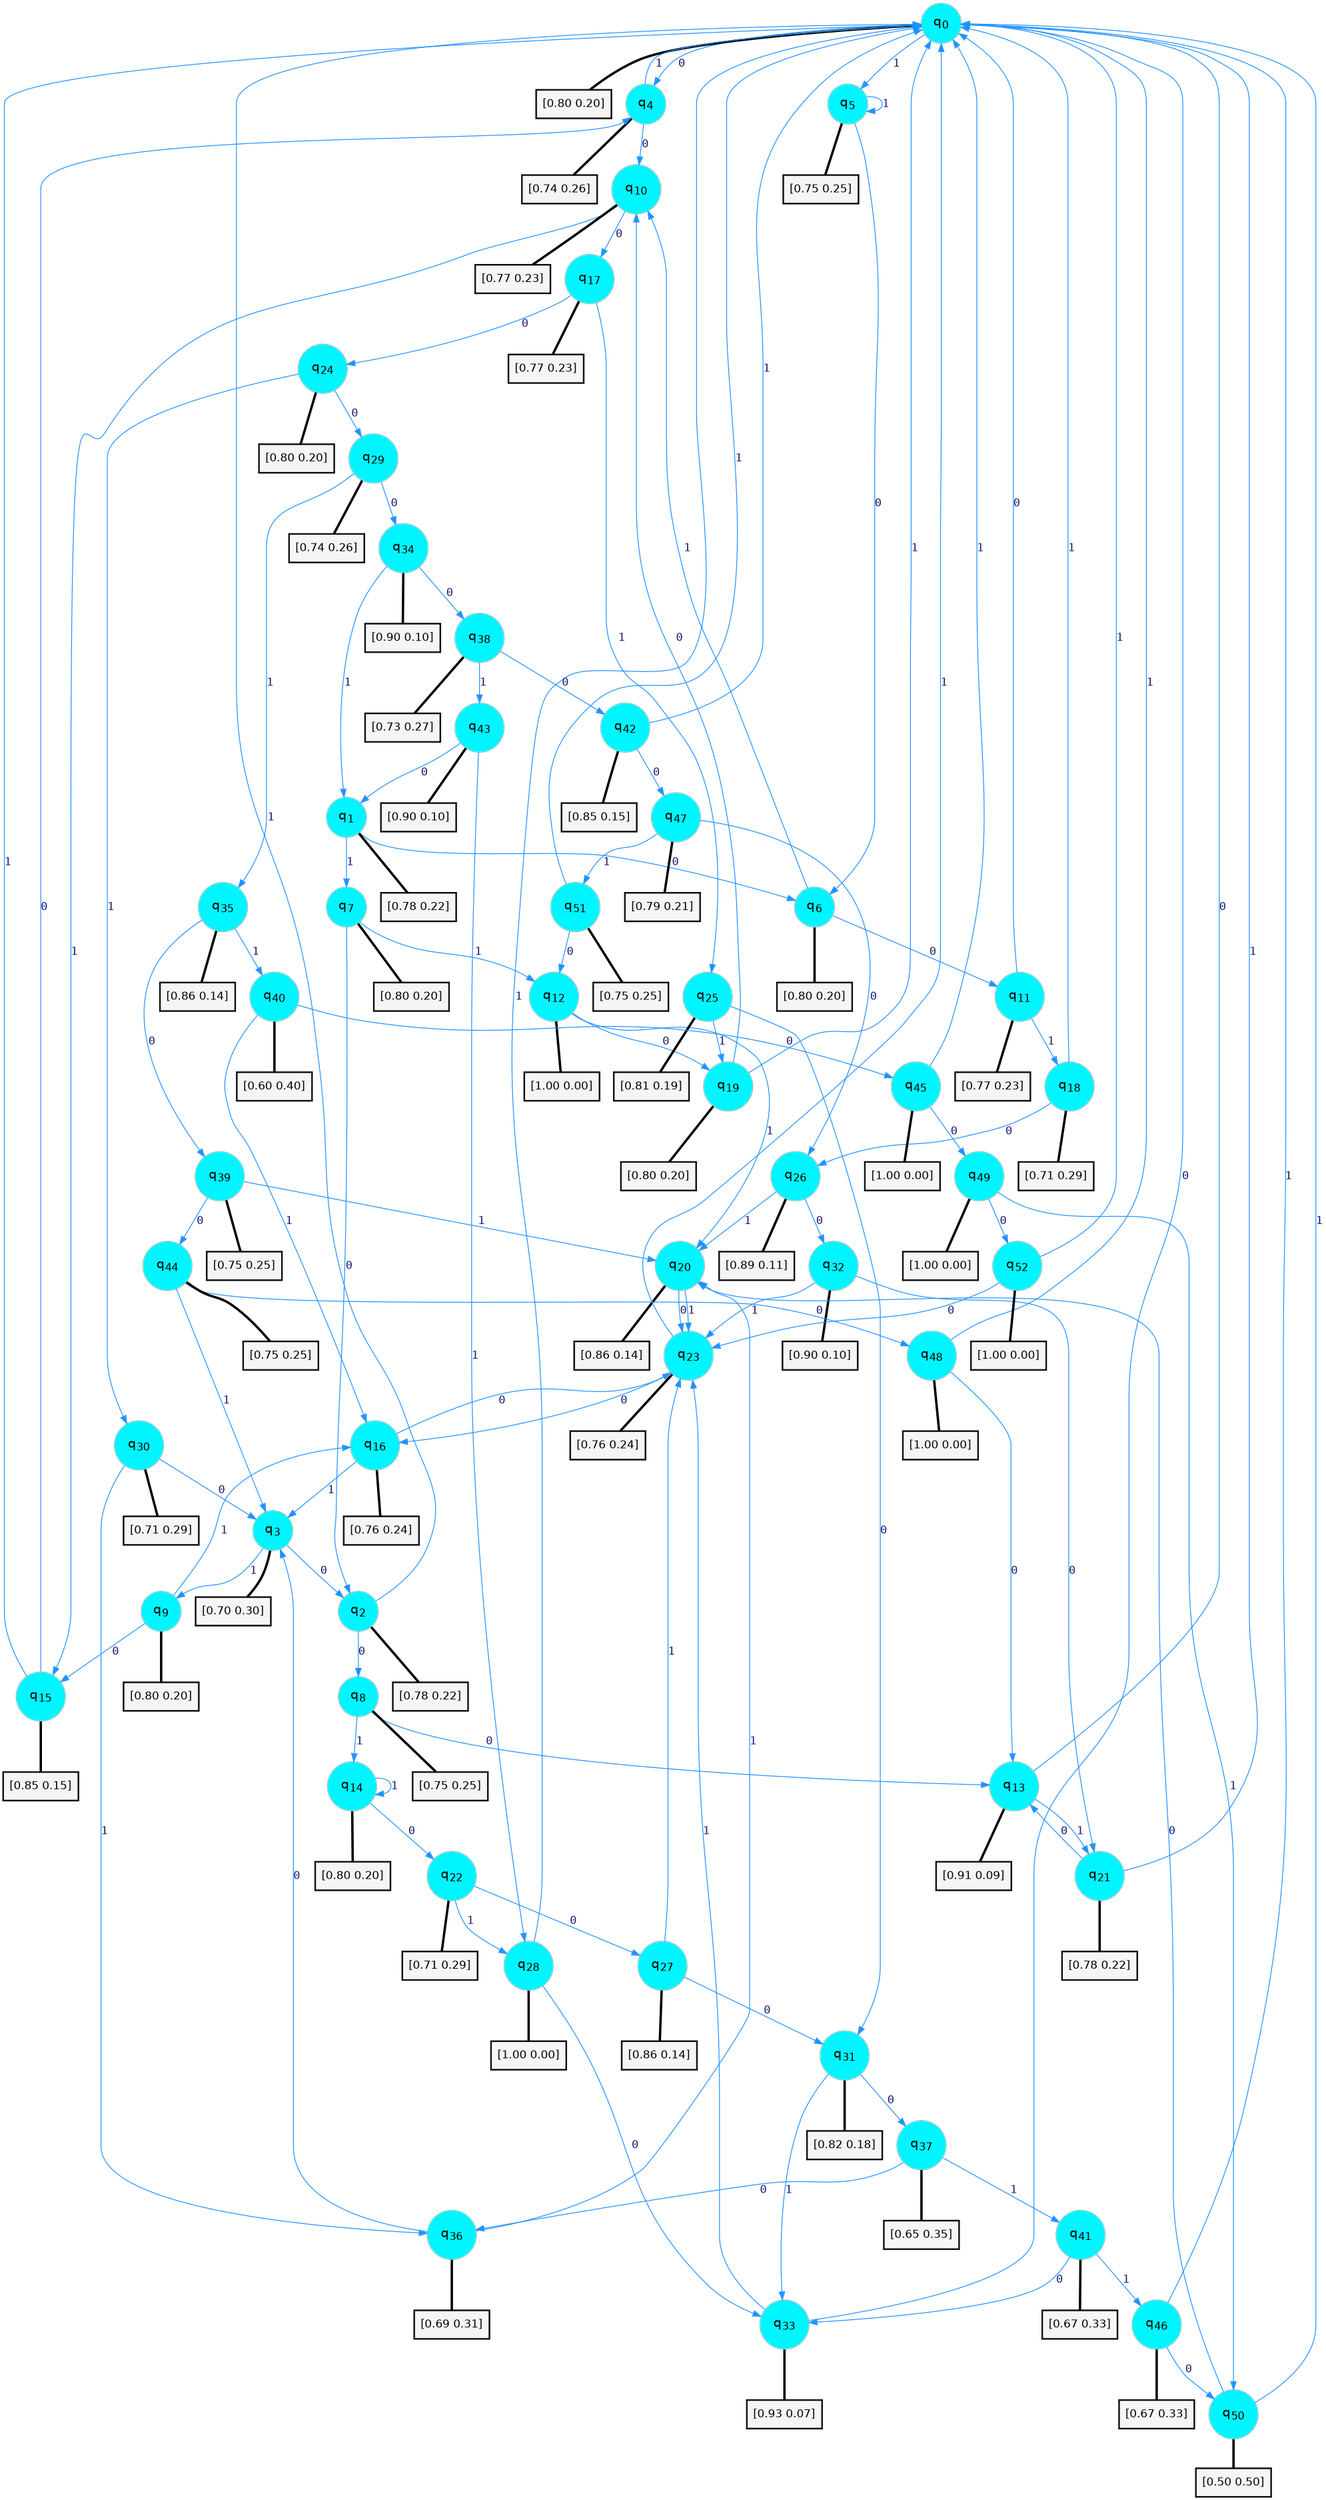 digraph G {
graph [
bgcolor=transparent, dpi=300, rankdir=TD, size="40,25"];
node [
color=gray, fillcolor=turquoise1, fontcolor=black, fontname=Helvetica, fontsize=16, fontweight=bold, shape=circle, style=filled];
edge [
arrowsize=1, color=dodgerblue1, fontcolor=midnightblue, fontname=courier, fontweight=bold, penwidth=1, style=solid, weight=20];
0[label=<q<SUB>0</SUB>>];
1[label=<q<SUB>1</SUB>>];
2[label=<q<SUB>2</SUB>>];
3[label=<q<SUB>3</SUB>>];
4[label=<q<SUB>4</SUB>>];
5[label=<q<SUB>5</SUB>>];
6[label=<q<SUB>6</SUB>>];
7[label=<q<SUB>7</SUB>>];
8[label=<q<SUB>8</SUB>>];
9[label=<q<SUB>9</SUB>>];
10[label=<q<SUB>10</SUB>>];
11[label=<q<SUB>11</SUB>>];
12[label=<q<SUB>12</SUB>>];
13[label=<q<SUB>13</SUB>>];
14[label=<q<SUB>14</SUB>>];
15[label=<q<SUB>15</SUB>>];
16[label=<q<SUB>16</SUB>>];
17[label=<q<SUB>17</SUB>>];
18[label=<q<SUB>18</SUB>>];
19[label=<q<SUB>19</SUB>>];
20[label=<q<SUB>20</SUB>>];
21[label=<q<SUB>21</SUB>>];
22[label=<q<SUB>22</SUB>>];
23[label=<q<SUB>23</SUB>>];
24[label=<q<SUB>24</SUB>>];
25[label=<q<SUB>25</SUB>>];
26[label=<q<SUB>26</SUB>>];
27[label=<q<SUB>27</SUB>>];
28[label=<q<SUB>28</SUB>>];
29[label=<q<SUB>29</SUB>>];
30[label=<q<SUB>30</SUB>>];
31[label=<q<SUB>31</SUB>>];
32[label=<q<SUB>32</SUB>>];
33[label=<q<SUB>33</SUB>>];
34[label=<q<SUB>34</SUB>>];
35[label=<q<SUB>35</SUB>>];
36[label=<q<SUB>36</SUB>>];
37[label=<q<SUB>37</SUB>>];
38[label=<q<SUB>38</SUB>>];
39[label=<q<SUB>39</SUB>>];
40[label=<q<SUB>40</SUB>>];
41[label=<q<SUB>41</SUB>>];
42[label=<q<SUB>42</SUB>>];
43[label=<q<SUB>43</SUB>>];
44[label=<q<SUB>44</SUB>>];
45[label=<q<SUB>45</SUB>>];
46[label=<q<SUB>46</SUB>>];
47[label=<q<SUB>47</SUB>>];
48[label=<q<SUB>48</SUB>>];
49[label=<q<SUB>49</SUB>>];
50[label=<q<SUB>50</SUB>>];
51[label=<q<SUB>51</SUB>>];
52[label=<q<SUB>52</SUB>>];
53[label="[0.80 0.20]", shape=box,fontcolor=black, fontname=Helvetica, fontsize=14, penwidth=2, fillcolor=whitesmoke,color=black];
54[label="[0.78 0.22]", shape=box,fontcolor=black, fontname=Helvetica, fontsize=14, penwidth=2, fillcolor=whitesmoke,color=black];
55[label="[0.78 0.22]", shape=box,fontcolor=black, fontname=Helvetica, fontsize=14, penwidth=2, fillcolor=whitesmoke,color=black];
56[label="[0.70 0.30]", shape=box,fontcolor=black, fontname=Helvetica, fontsize=14, penwidth=2, fillcolor=whitesmoke,color=black];
57[label="[0.74 0.26]", shape=box,fontcolor=black, fontname=Helvetica, fontsize=14, penwidth=2, fillcolor=whitesmoke,color=black];
58[label="[0.75 0.25]", shape=box,fontcolor=black, fontname=Helvetica, fontsize=14, penwidth=2, fillcolor=whitesmoke,color=black];
59[label="[0.80 0.20]", shape=box,fontcolor=black, fontname=Helvetica, fontsize=14, penwidth=2, fillcolor=whitesmoke,color=black];
60[label="[0.80 0.20]", shape=box,fontcolor=black, fontname=Helvetica, fontsize=14, penwidth=2, fillcolor=whitesmoke,color=black];
61[label="[0.75 0.25]", shape=box,fontcolor=black, fontname=Helvetica, fontsize=14, penwidth=2, fillcolor=whitesmoke,color=black];
62[label="[0.80 0.20]", shape=box,fontcolor=black, fontname=Helvetica, fontsize=14, penwidth=2, fillcolor=whitesmoke,color=black];
63[label="[0.77 0.23]", shape=box,fontcolor=black, fontname=Helvetica, fontsize=14, penwidth=2, fillcolor=whitesmoke,color=black];
64[label="[0.77 0.23]", shape=box,fontcolor=black, fontname=Helvetica, fontsize=14, penwidth=2, fillcolor=whitesmoke,color=black];
65[label="[1.00 0.00]", shape=box,fontcolor=black, fontname=Helvetica, fontsize=14, penwidth=2, fillcolor=whitesmoke,color=black];
66[label="[0.91 0.09]", shape=box,fontcolor=black, fontname=Helvetica, fontsize=14, penwidth=2, fillcolor=whitesmoke,color=black];
67[label="[0.80 0.20]", shape=box,fontcolor=black, fontname=Helvetica, fontsize=14, penwidth=2, fillcolor=whitesmoke,color=black];
68[label="[0.85 0.15]", shape=box,fontcolor=black, fontname=Helvetica, fontsize=14, penwidth=2, fillcolor=whitesmoke,color=black];
69[label="[0.76 0.24]", shape=box,fontcolor=black, fontname=Helvetica, fontsize=14, penwidth=2, fillcolor=whitesmoke,color=black];
70[label="[0.77 0.23]", shape=box,fontcolor=black, fontname=Helvetica, fontsize=14, penwidth=2, fillcolor=whitesmoke,color=black];
71[label="[0.71 0.29]", shape=box,fontcolor=black, fontname=Helvetica, fontsize=14, penwidth=2, fillcolor=whitesmoke,color=black];
72[label="[0.80 0.20]", shape=box,fontcolor=black, fontname=Helvetica, fontsize=14, penwidth=2, fillcolor=whitesmoke,color=black];
73[label="[0.86 0.14]", shape=box,fontcolor=black, fontname=Helvetica, fontsize=14, penwidth=2, fillcolor=whitesmoke,color=black];
74[label="[0.78 0.22]", shape=box,fontcolor=black, fontname=Helvetica, fontsize=14, penwidth=2, fillcolor=whitesmoke,color=black];
75[label="[0.71 0.29]", shape=box,fontcolor=black, fontname=Helvetica, fontsize=14, penwidth=2, fillcolor=whitesmoke,color=black];
76[label="[0.76 0.24]", shape=box,fontcolor=black, fontname=Helvetica, fontsize=14, penwidth=2, fillcolor=whitesmoke,color=black];
77[label="[0.80 0.20]", shape=box,fontcolor=black, fontname=Helvetica, fontsize=14, penwidth=2, fillcolor=whitesmoke,color=black];
78[label="[0.81 0.19]", shape=box,fontcolor=black, fontname=Helvetica, fontsize=14, penwidth=2, fillcolor=whitesmoke,color=black];
79[label="[0.89 0.11]", shape=box,fontcolor=black, fontname=Helvetica, fontsize=14, penwidth=2, fillcolor=whitesmoke,color=black];
80[label="[0.86 0.14]", shape=box,fontcolor=black, fontname=Helvetica, fontsize=14, penwidth=2, fillcolor=whitesmoke,color=black];
81[label="[1.00 0.00]", shape=box,fontcolor=black, fontname=Helvetica, fontsize=14, penwidth=2, fillcolor=whitesmoke,color=black];
82[label="[0.74 0.26]", shape=box,fontcolor=black, fontname=Helvetica, fontsize=14, penwidth=2, fillcolor=whitesmoke,color=black];
83[label="[0.71 0.29]", shape=box,fontcolor=black, fontname=Helvetica, fontsize=14, penwidth=2, fillcolor=whitesmoke,color=black];
84[label="[0.82 0.18]", shape=box,fontcolor=black, fontname=Helvetica, fontsize=14, penwidth=2, fillcolor=whitesmoke,color=black];
85[label="[0.90 0.10]", shape=box,fontcolor=black, fontname=Helvetica, fontsize=14, penwidth=2, fillcolor=whitesmoke,color=black];
86[label="[0.93 0.07]", shape=box,fontcolor=black, fontname=Helvetica, fontsize=14, penwidth=2, fillcolor=whitesmoke,color=black];
87[label="[0.90 0.10]", shape=box,fontcolor=black, fontname=Helvetica, fontsize=14, penwidth=2, fillcolor=whitesmoke,color=black];
88[label="[0.86 0.14]", shape=box,fontcolor=black, fontname=Helvetica, fontsize=14, penwidth=2, fillcolor=whitesmoke,color=black];
89[label="[0.69 0.31]", shape=box,fontcolor=black, fontname=Helvetica, fontsize=14, penwidth=2, fillcolor=whitesmoke,color=black];
90[label="[0.65 0.35]", shape=box,fontcolor=black, fontname=Helvetica, fontsize=14, penwidth=2, fillcolor=whitesmoke,color=black];
91[label="[0.73 0.27]", shape=box,fontcolor=black, fontname=Helvetica, fontsize=14, penwidth=2, fillcolor=whitesmoke,color=black];
92[label="[0.75 0.25]", shape=box,fontcolor=black, fontname=Helvetica, fontsize=14, penwidth=2, fillcolor=whitesmoke,color=black];
93[label="[0.60 0.40]", shape=box,fontcolor=black, fontname=Helvetica, fontsize=14, penwidth=2, fillcolor=whitesmoke,color=black];
94[label="[0.67 0.33]", shape=box,fontcolor=black, fontname=Helvetica, fontsize=14, penwidth=2, fillcolor=whitesmoke,color=black];
95[label="[0.85 0.15]", shape=box,fontcolor=black, fontname=Helvetica, fontsize=14, penwidth=2, fillcolor=whitesmoke,color=black];
96[label="[0.90 0.10]", shape=box,fontcolor=black, fontname=Helvetica, fontsize=14, penwidth=2, fillcolor=whitesmoke,color=black];
97[label="[0.75 0.25]", shape=box,fontcolor=black, fontname=Helvetica, fontsize=14, penwidth=2, fillcolor=whitesmoke,color=black];
98[label="[1.00 0.00]", shape=box,fontcolor=black, fontname=Helvetica, fontsize=14, penwidth=2, fillcolor=whitesmoke,color=black];
99[label="[0.67 0.33]", shape=box,fontcolor=black, fontname=Helvetica, fontsize=14, penwidth=2, fillcolor=whitesmoke,color=black];
100[label="[0.79 0.21]", shape=box,fontcolor=black, fontname=Helvetica, fontsize=14, penwidth=2, fillcolor=whitesmoke,color=black];
101[label="[1.00 0.00]", shape=box,fontcolor=black, fontname=Helvetica, fontsize=14, penwidth=2, fillcolor=whitesmoke,color=black];
102[label="[1.00 0.00]", shape=box,fontcolor=black, fontname=Helvetica, fontsize=14, penwidth=2, fillcolor=whitesmoke,color=black];
103[label="[0.50 0.50]", shape=box,fontcolor=black, fontname=Helvetica, fontsize=14, penwidth=2, fillcolor=whitesmoke,color=black];
104[label="[0.75 0.25]", shape=box,fontcolor=black, fontname=Helvetica, fontsize=14, penwidth=2, fillcolor=whitesmoke,color=black];
105[label="[1.00 0.00]", shape=box,fontcolor=black, fontname=Helvetica, fontsize=14, penwidth=2, fillcolor=whitesmoke,color=black];
0->4 [label=0];
0->5 [label=1];
0->53 [arrowhead=none, penwidth=3,color=black];
1->6 [label=0];
1->7 [label=1];
1->54 [arrowhead=none, penwidth=3,color=black];
2->8 [label=0];
2->0 [label=1];
2->55 [arrowhead=none, penwidth=3,color=black];
3->2 [label=0];
3->9 [label=1];
3->56 [arrowhead=none, penwidth=3,color=black];
4->10 [label=0];
4->0 [label=1];
4->57 [arrowhead=none, penwidth=3,color=black];
5->6 [label=0];
5->5 [label=1];
5->58 [arrowhead=none, penwidth=3,color=black];
6->11 [label=0];
6->10 [label=1];
6->59 [arrowhead=none, penwidth=3,color=black];
7->2 [label=0];
7->12 [label=1];
7->60 [arrowhead=none, penwidth=3,color=black];
8->13 [label=0];
8->14 [label=1];
8->61 [arrowhead=none, penwidth=3,color=black];
9->15 [label=0];
9->16 [label=1];
9->62 [arrowhead=none, penwidth=3,color=black];
10->17 [label=0];
10->15 [label=1];
10->63 [arrowhead=none, penwidth=3,color=black];
11->0 [label=0];
11->18 [label=1];
11->64 [arrowhead=none, penwidth=3,color=black];
12->19 [label=0];
12->20 [label=1];
12->65 [arrowhead=none, penwidth=3,color=black];
13->0 [label=0];
13->21 [label=1];
13->66 [arrowhead=none, penwidth=3,color=black];
14->22 [label=0];
14->14 [label=1];
14->67 [arrowhead=none, penwidth=3,color=black];
15->4 [label=0];
15->0 [label=1];
15->68 [arrowhead=none, penwidth=3,color=black];
16->23 [label=0];
16->3 [label=1];
16->69 [arrowhead=none, penwidth=3,color=black];
17->24 [label=0];
17->25 [label=1];
17->70 [arrowhead=none, penwidth=3,color=black];
18->26 [label=0];
18->0 [label=1];
18->71 [arrowhead=none, penwidth=3,color=black];
19->10 [label=0];
19->0 [label=1];
19->72 [arrowhead=none, penwidth=3,color=black];
20->23 [label=0];
20->23 [label=1];
20->73 [arrowhead=none, penwidth=3,color=black];
21->13 [label=0];
21->0 [label=1];
21->74 [arrowhead=none, penwidth=3,color=black];
22->27 [label=0];
22->28 [label=1];
22->75 [arrowhead=none, penwidth=3,color=black];
23->16 [label=0];
23->0 [label=1];
23->76 [arrowhead=none, penwidth=3,color=black];
24->29 [label=0];
24->30 [label=1];
24->77 [arrowhead=none, penwidth=3,color=black];
25->31 [label=0];
25->19 [label=1];
25->78 [arrowhead=none, penwidth=3,color=black];
26->32 [label=0];
26->20 [label=1];
26->79 [arrowhead=none, penwidth=3,color=black];
27->31 [label=0];
27->23 [label=1];
27->80 [arrowhead=none, penwidth=3,color=black];
28->33 [label=0];
28->0 [label=1];
28->81 [arrowhead=none, penwidth=3,color=black];
29->34 [label=0];
29->35 [label=1];
29->82 [arrowhead=none, penwidth=3,color=black];
30->3 [label=0];
30->36 [label=1];
30->83 [arrowhead=none, penwidth=3,color=black];
31->37 [label=0];
31->33 [label=1];
31->84 [arrowhead=none, penwidth=3,color=black];
32->21 [label=0];
32->23 [label=1];
32->85 [arrowhead=none, penwidth=3,color=black];
33->0 [label=0];
33->23 [label=1];
33->86 [arrowhead=none, penwidth=3,color=black];
34->38 [label=0];
34->1 [label=1];
34->87 [arrowhead=none, penwidth=3,color=black];
35->39 [label=0];
35->40 [label=1];
35->88 [arrowhead=none, penwidth=3,color=black];
36->3 [label=0];
36->20 [label=1];
36->89 [arrowhead=none, penwidth=3,color=black];
37->36 [label=0];
37->41 [label=1];
37->90 [arrowhead=none, penwidth=3,color=black];
38->42 [label=0];
38->43 [label=1];
38->91 [arrowhead=none, penwidth=3,color=black];
39->44 [label=0];
39->20 [label=1];
39->92 [arrowhead=none, penwidth=3,color=black];
40->45 [label=0];
40->16 [label=1];
40->93 [arrowhead=none, penwidth=3,color=black];
41->33 [label=0];
41->46 [label=1];
41->94 [arrowhead=none, penwidth=3,color=black];
42->47 [label=0];
42->0 [label=1];
42->95 [arrowhead=none, penwidth=3,color=black];
43->1 [label=0];
43->28 [label=1];
43->96 [arrowhead=none, penwidth=3,color=black];
44->48 [label=0];
44->3 [label=1];
44->97 [arrowhead=none, penwidth=3,color=black];
45->49 [label=0];
45->0 [label=1];
45->98 [arrowhead=none, penwidth=3,color=black];
46->50 [label=0];
46->0 [label=1];
46->99 [arrowhead=none, penwidth=3,color=black];
47->26 [label=0];
47->51 [label=1];
47->100 [arrowhead=none, penwidth=3,color=black];
48->13 [label=0];
48->0 [label=1];
48->101 [arrowhead=none, penwidth=3,color=black];
49->52 [label=0];
49->50 [label=1];
49->102 [arrowhead=none, penwidth=3,color=black];
50->20 [label=0];
50->0 [label=1];
50->103 [arrowhead=none, penwidth=3,color=black];
51->12 [label=0];
51->0 [label=1];
51->104 [arrowhead=none, penwidth=3,color=black];
52->23 [label=0];
52->0 [label=1];
52->105 [arrowhead=none, penwidth=3,color=black];
}
